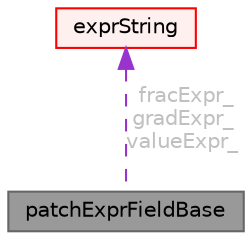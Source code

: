 digraph "patchExprFieldBase"
{
 // LATEX_PDF_SIZE
  bgcolor="transparent";
  edge [fontname=Helvetica,fontsize=10,labelfontname=Helvetica,labelfontsize=10];
  node [fontname=Helvetica,fontsize=10,shape=box,height=0.2,width=0.4];
  Node1 [id="Node000001",label="patchExprFieldBase",height=0.2,width=0.4,color="gray40", fillcolor="grey60", style="filled", fontcolor="black",tooltip="Base class for managing patches with expressions. The expected input supports value,..."];
  Node2 -> Node1 [id="edge1_Node000001_Node000002",dir="back",color="darkorchid3",style="dashed",tooltip=" ",label=" fracExpr_\ngradExpr_\nvalueExpr_",fontcolor="grey" ];
  Node2 [id="Node000002",label="exprString",height=0.2,width=0.4,color="red", fillcolor="#FFF0F0", style="filled",URL="$classFoam_1_1expressions_1_1exprString.html",tooltip=" "];
}
